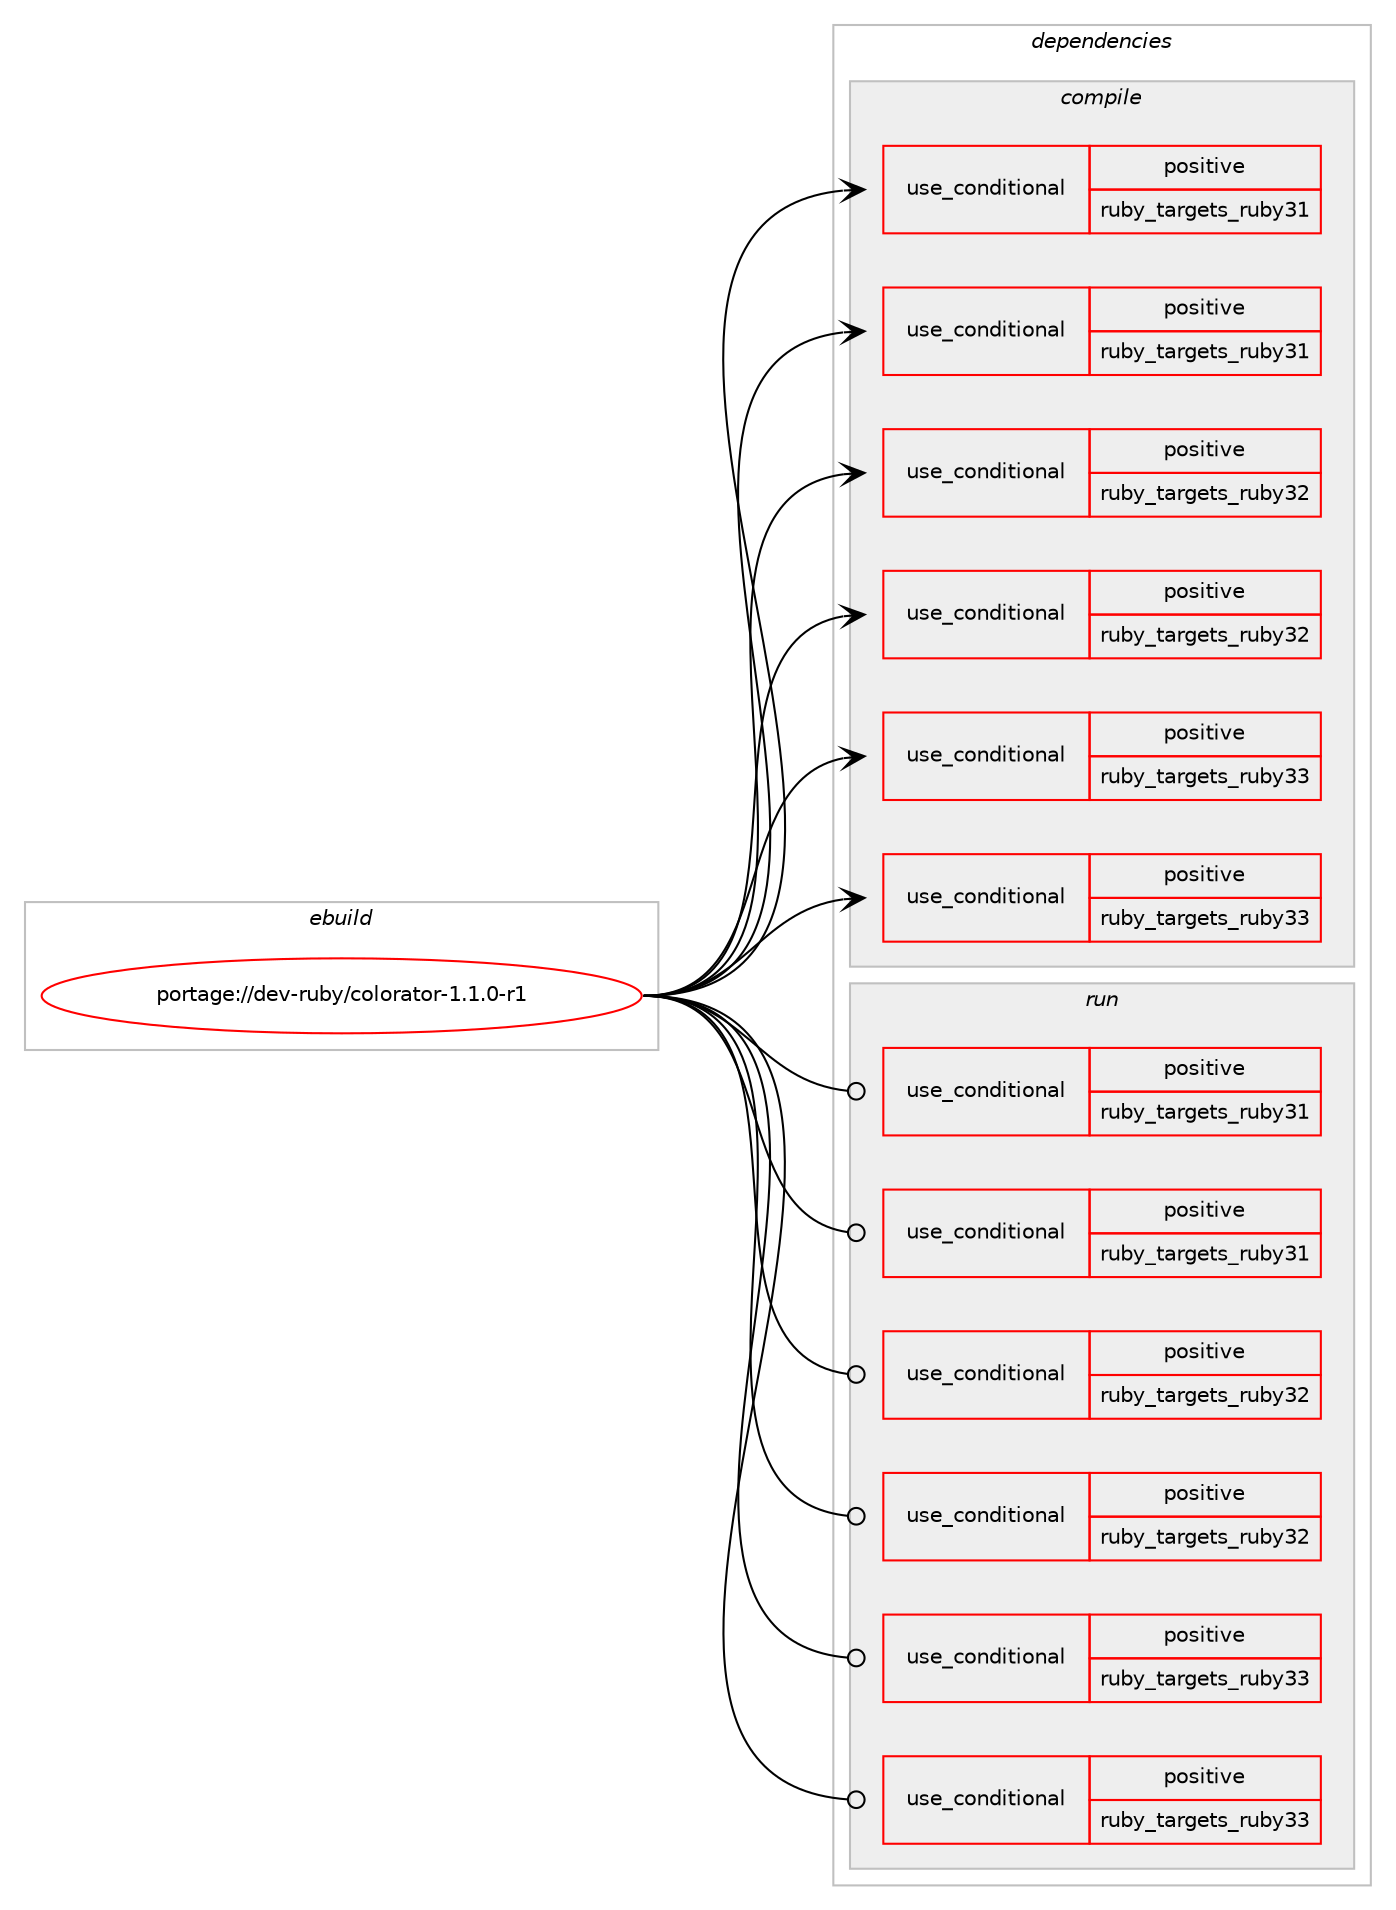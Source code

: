 digraph prolog {

# *************
# Graph options
# *************

newrank=true;
concentrate=true;
compound=true;
graph [rankdir=LR,fontname=Helvetica,fontsize=10,ranksep=1.5];#, ranksep=2.5, nodesep=0.2];
edge  [arrowhead=vee];
node  [fontname=Helvetica,fontsize=10];

# **********
# The ebuild
# **********

subgraph cluster_leftcol {
color=gray;
rank=same;
label=<<i>ebuild</i>>;
id [label="portage://dev-ruby/colorator-1.1.0-r1", color=red, width=4, href="../dev-ruby/colorator-1.1.0-r1.svg"];
}

# ****************
# The dependencies
# ****************

subgraph cluster_midcol {
color=gray;
label=<<i>dependencies</i>>;
subgraph cluster_compile {
fillcolor="#eeeeee";
style=filled;
label=<<i>compile</i>>;
subgraph cond44562 {
dependency91497 [label=<<TABLE BORDER="0" CELLBORDER="1" CELLSPACING="0" CELLPADDING="4"><TR><TD ROWSPAN="3" CELLPADDING="10">use_conditional</TD></TR><TR><TD>positive</TD></TR><TR><TD>ruby_targets_ruby31</TD></TR></TABLE>>, shape=none, color=red];
# *** BEGIN UNKNOWN DEPENDENCY TYPE (TODO) ***
# dependency91497 -> package_dependency(portage://dev-ruby/colorator-1.1.0-r1,install,no,dev-lang,ruby,none,[,,],[slot(3.1)],[])
# *** END UNKNOWN DEPENDENCY TYPE (TODO) ***

}
id:e -> dependency91497:w [weight=20,style="solid",arrowhead="vee"];
subgraph cond44563 {
dependency91498 [label=<<TABLE BORDER="0" CELLBORDER="1" CELLSPACING="0" CELLPADDING="4"><TR><TD ROWSPAN="3" CELLPADDING="10">use_conditional</TD></TR><TR><TD>positive</TD></TR><TR><TD>ruby_targets_ruby31</TD></TR></TABLE>>, shape=none, color=red];
# *** BEGIN UNKNOWN DEPENDENCY TYPE (TODO) ***
# dependency91498 -> package_dependency(portage://dev-ruby/colorator-1.1.0-r1,install,no,virtual,rubygems,none,[,,],[],[use(enable(ruby_targets_ruby31),negative)])
# *** END UNKNOWN DEPENDENCY TYPE (TODO) ***

}
id:e -> dependency91498:w [weight=20,style="solid",arrowhead="vee"];
subgraph cond44564 {
dependency91499 [label=<<TABLE BORDER="0" CELLBORDER="1" CELLSPACING="0" CELLPADDING="4"><TR><TD ROWSPAN="3" CELLPADDING="10">use_conditional</TD></TR><TR><TD>positive</TD></TR><TR><TD>ruby_targets_ruby32</TD></TR></TABLE>>, shape=none, color=red];
# *** BEGIN UNKNOWN DEPENDENCY TYPE (TODO) ***
# dependency91499 -> package_dependency(portage://dev-ruby/colorator-1.1.0-r1,install,no,dev-lang,ruby,none,[,,],[slot(3.2)],[])
# *** END UNKNOWN DEPENDENCY TYPE (TODO) ***

}
id:e -> dependency91499:w [weight=20,style="solid",arrowhead="vee"];
subgraph cond44565 {
dependency91500 [label=<<TABLE BORDER="0" CELLBORDER="1" CELLSPACING="0" CELLPADDING="4"><TR><TD ROWSPAN="3" CELLPADDING="10">use_conditional</TD></TR><TR><TD>positive</TD></TR><TR><TD>ruby_targets_ruby32</TD></TR></TABLE>>, shape=none, color=red];
# *** BEGIN UNKNOWN DEPENDENCY TYPE (TODO) ***
# dependency91500 -> package_dependency(portage://dev-ruby/colorator-1.1.0-r1,install,no,virtual,rubygems,none,[,,],[],[use(enable(ruby_targets_ruby32),negative)])
# *** END UNKNOWN DEPENDENCY TYPE (TODO) ***

}
id:e -> dependency91500:w [weight=20,style="solid",arrowhead="vee"];
subgraph cond44566 {
dependency91501 [label=<<TABLE BORDER="0" CELLBORDER="1" CELLSPACING="0" CELLPADDING="4"><TR><TD ROWSPAN="3" CELLPADDING="10">use_conditional</TD></TR><TR><TD>positive</TD></TR><TR><TD>ruby_targets_ruby33</TD></TR></TABLE>>, shape=none, color=red];
# *** BEGIN UNKNOWN DEPENDENCY TYPE (TODO) ***
# dependency91501 -> package_dependency(portage://dev-ruby/colorator-1.1.0-r1,install,no,dev-lang,ruby,none,[,,],[slot(3.3)],[])
# *** END UNKNOWN DEPENDENCY TYPE (TODO) ***

}
id:e -> dependency91501:w [weight=20,style="solid",arrowhead="vee"];
subgraph cond44567 {
dependency91502 [label=<<TABLE BORDER="0" CELLBORDER="1" CELLSPACING="0" CELLPADDING="4"><TR><TD ROWSPAN="3" CELLPADDING="10">use_conditional</TD></TR><TR><TD>positive</TD></TR><TR><TD>ruby_targets_ruby33</TD></TR></TABLE>>, shape=none, color=red];
# *** BEGIN UNKNOWN DEPENDENCY TYPE (TODO) ***
# dependency91502 -> package_dependency(portage://dev-ruby/colorator-1.1.0-r1,install,no,virtual,rubygems,none,[,,],[],[use(enable(ruby_targets_ruby33),negative)])
# *** END UNKNOWN DEPENDENCY TYPE (TODO) ***

}
id:e -> dependency91502:w [weight=20,style="solid",arrowhead="vee"];
}
subgraph cluster_compileandrun {
fillcolor="#eeeeee";
style=filled;
label=<<i>compile and run</i>>;
}
subgraph cluster_run {
fillcolor="#eeeeee";
style=filled;
label=<<i>run</i>>;
subgraph cond44568 {
dependency91503 [label=<<TABLE BORDER="0" CELLBORDER="1" CELLSPACING="0" CELLPADDING="4"><TR><TD ROWSPAN="3" CELLPADDING="10">use_conditional</TD></TR><TR><TD>positive</TD></TR><TR><TD>ruby_targets_ruby31</TD></TR></TABLE>>, shape=none, color=red];
# *** BEGIN UNKNOWN DEPENDENCY TYPE (TODO) ***
# dependency91503 -> package_dependency(portage://dev-ruby/colorator-1.1.0-r1,run,no,dev-lang,ruby,none,[,,],[slot(3.1)],[])
# *** END UNKNOWN DEPENDENCY TYPE (TODO) ***

}
id:e -> dependency91503:w [weight=20,style="solid",arrowhead="odot"];
subgraph cond44569 {
dependency91504 [label=<<TABLE BORDER="0" CELLBORDER="1" CELLSPACING="0" CELLPADDING="4"><TR><TD ROWSPAN="3" CELLPADDING="10">use_conditional</TD></TR><TR><TD>positive</TD></TR><TR><TD>ruby_targets_ruby31</TD></TR></TABLE>>, shape=none, color=red];
# *** BEGIN UNKNOWN DEPENDENCY TYPE (TODO) ***
# dependency91504 -> package_dependency(portage://dev-ruby/colorator-1.1.0-r1,run,no,virtual,rubygems,none,[,,],[],[use(enable(ruby_targets_ruby31),negative)])
# *** END UNKNOWN DEPENDENCY TYPE (TODO) ***

}
id:e -> dependency91504:w [weight=20,style="solid",arrowhead="odot"];
subgraph cond44570 {
dependency91505 [label=<<TABLE BORDER="0" CELLBORDER="1" CELLSPACING="0" CELLPADDING="4"><TR><TD ROWSPAN="3" CELLPADDING="10">use_conditional</TD></TR><TR><TD>positive</TD></TR><TR><TD>ruby_targets_ruby32</TD></TR></TABLE>>, shape=none, color=red];
# *** BEGIN UNKNOWN DEPENDENCY TYPE (TODO) ***
# dependency91505 -> package_dependency(portage://dev-ruby/colorator-1.1.0-r1,run,no,dev-lang,ruby,none,[,,],[slot(3.2)],[])
# *** END UNKNOWN DEPENDENCY TYPE (TODO) ***

}
id:e -> dependency91505:w [weight=20,style="solid",arrowhead="odot"];
subgraph cond44571 {
dependency91506 [label=<<TABLE BORDER="0" CELLBORDER="1" CELLSPACING="0" CELLPADDING="4"><TR><TD ROWSPAN="3" CELLPADDING="10">use_conditional</TD></TR><TR><TD>positive</TD></TR><TR><TD>ruby_targets_ruby32</TD></TR></TABLE>>, shape=none, color=red];
# *** BEGIN UNKNOWN DEPENDENCY TYPE (TODO) ***
# dependency91506 -> package_dependency(portage://dev-ruby/colorator-1.1.0-r1,run,no,virtual,rubygems,none,[,,],[],[use(enable(ruby_targets_ruby32),negative)])
# *** END UNKNOWN DEPENDENCY TYPE (TODO) ***

}
id:e -> dependency91506:w [weight=20,style="solid",arrowhead="odot"];
subgraph cond44572 {
dependency91507 [label=<<TABLE BORDER="0" CELLBORDER="1" CELLSPACING="0" CELLPADDING="4"><TR><TD ROWSPAN="3" CELLPADDING="10">use_conditional</TD></TR><TR><TD>positive</TD></TR><TR><TD>ruby_targets_ruby33</TD></TR></TABLE>>, shape=none, color=red];
# *** BEGIN UNKNOWN DEPENDENCY TYPE (TODO) ***
# dependency91507 -> package_dependency(portage://dev-ruby/colorator-1.1.0-r1,run,no,dev-lang,ruby,none,[,,],[slot(3.3)],[])
# *** END UNKNOWN DEPENDENCY TYPE (TODO) ***

}
id:e -> dependency91507:w [weight=20,style="solid",arrowhead="odot"];
subgraph cond44573 {
dependency91508 [label=<<TABLE BORDER="0" CELLBORDER="1" CELLSPACING="0" CELLPADDING="4"><TR><TD ROWSPAN="3" CELLPADDING="10">use_conditional</TD></TR><TR><TD>positive</TD></TR><TR><TD>ruby_targets_ruby33</TD></TR></TABLE>>, shape=none, color=red];
# *** BEGIN UNKNOWN DEPENDENCY TYPE (TODO) ***
# dependency91508 -> package_dependency(portage://dev-ruby/colorator-1.1.0-r1,run,no,virtual,rubygems,none,[,,],[],[use(enable(ruby_targets_ruby33),negative)])
# *** END UNKNOWN DEPENDENCY TYPE (TODO) ***

}
id:e -> dependency91508:w [weight=20,style="solid",arrowhead="odot"];
}
}

# **************
# The candidates
# **************

subgraph cluster_choices {
rank=same;
color=gray;
label=<<i>candidates</i>>;

}

}
